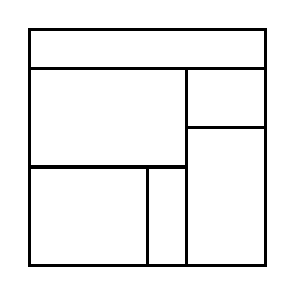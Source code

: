 \begin{tikzpicture}[very thick, scale=.5]
    \draw (0,5) rectangle (6,6);
    \draw (0,5/2) rectangle (4,5);
    \draw (0,0) rectangle (3,5/2);
    \draw (3,0) rectangle (4,5/2);
    \draw (4,7/2) rectangle (6,5);
    \draw (4,0) rectangle (6,7/2);
\end{tikzpicture}
